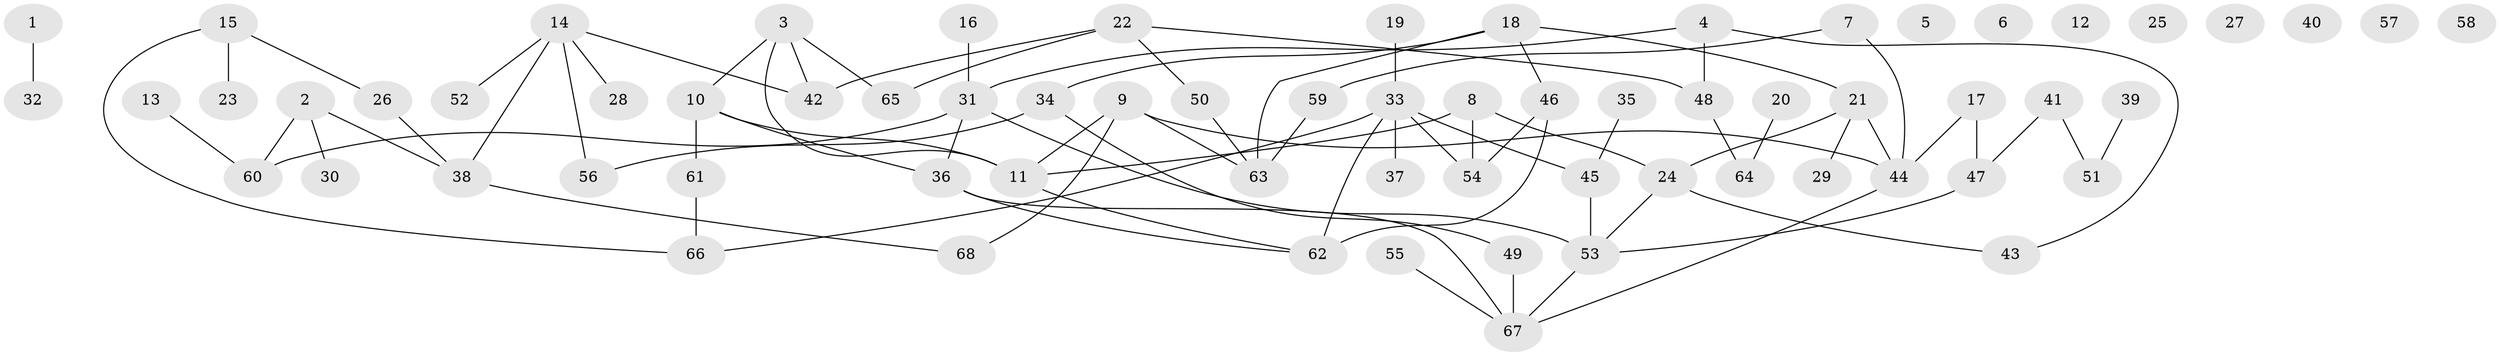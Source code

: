 // coarse degree distribution, {0: 0.2647058823529412, 5: 0.11764705882352941, 1: 0.20588235294117646, 3: 0.058823529411764705, 7: 0.029411764705882353, 2: 0.20588235294117646, 6: 0.058823529411764705, 4: 0.058823529411764705}
// Generated by graph-tools (version 1.1) at 2025/43/03/04/25 21:43:11]
// undirected, 68 vertices, 81 edges
graph export_dot {
graph [start="1"]
  node [color=gray90,style=filled];
  1;
  2;
  3;
  4;
  5;
  6;
  7;
  8;
  9;
  10;
  11;
  12;
  13;
  14;
  15;
  16;
  17;
  18;
  19;
  20;
  21;
  22;
  23;
  24;
  25;
  26;
  27;
  28;
  29;
  30;
  31;
  32;
  33;
  34;
  35;
  36;
  37;
  38;
  39;
  40;
  41;
  42;
  43;
  44;
  45;
  46;
  47;
  48;
  49;
  50;
  51;
  52;
  53;
  54;
  55;
  56;
  57;
  58;
  59;
  60;
  61;
  62;
  63;
  64;
  65;
  66;
  67;
  68;
  1 -- 32;
  2 -- 30;
  2 -- 38;
  2 -- 60;
  3 -- 10;
  3 -- 11;
  3 -- 42;
  3 -- 65;
  4 -- 31;
  4 -- 43;
  4 -- 48;
  7 -- 44;
  7 -- 59;
  8 -- 11;
  8 -- 24;
  8 -- 54;
  9 -- 11;
  9 -- 44;
  9 -- 63;
  9 -- 68;
  10 -- 11;
  10 -- 36;
  10 -- 61;
  11 -- 62;
  13 -- 60;
  14 -- 28;
  14 -- 38;
  14 -- 42;
  14 -- 52;
  14 -- 56;
  15 -- 23;
  15 -- 26;
  15 -- 66;
  16 -- 31;
  17 -- 44;
  17 -- 47;
  18 -- 21;
  18 -- 34;
  18 -- 46;
  18 -- 63;
  19 -- 33;
  20 -- 64;
  21 -- 24;
  21 -- 29;
  21 -- 44;
  22 -- 42;
  22 -- 48;
  22 -- 50;
  22 -- 65;
  24 -- 43;
  24 -- 53;
  26 -- 38;
  31 -- 36;
  31 -- 53;
  31 -- 60;
  33 -- 37;
  33 -- 45;
  33 -- 54;
  33 -- 62;
  33 -- 66;
  34 -- 49;
  34 -- 56;
  35 -- 45;
  36 -- 62;
  36 -- 67;
  38 -- 68;
  39 -- 51;
  41 -- 47;
  41 -- 51;
  44 -- 67;
  45 -- 53;
  46 -- 54;
  46 -- 62;
  47 -- 53;
  48 -- 64;
  49 -- 67;
  50 -- 63;
  53 -- 67;
  55 -- 67;
  59 -- 63;
  61 -- 66;
}
